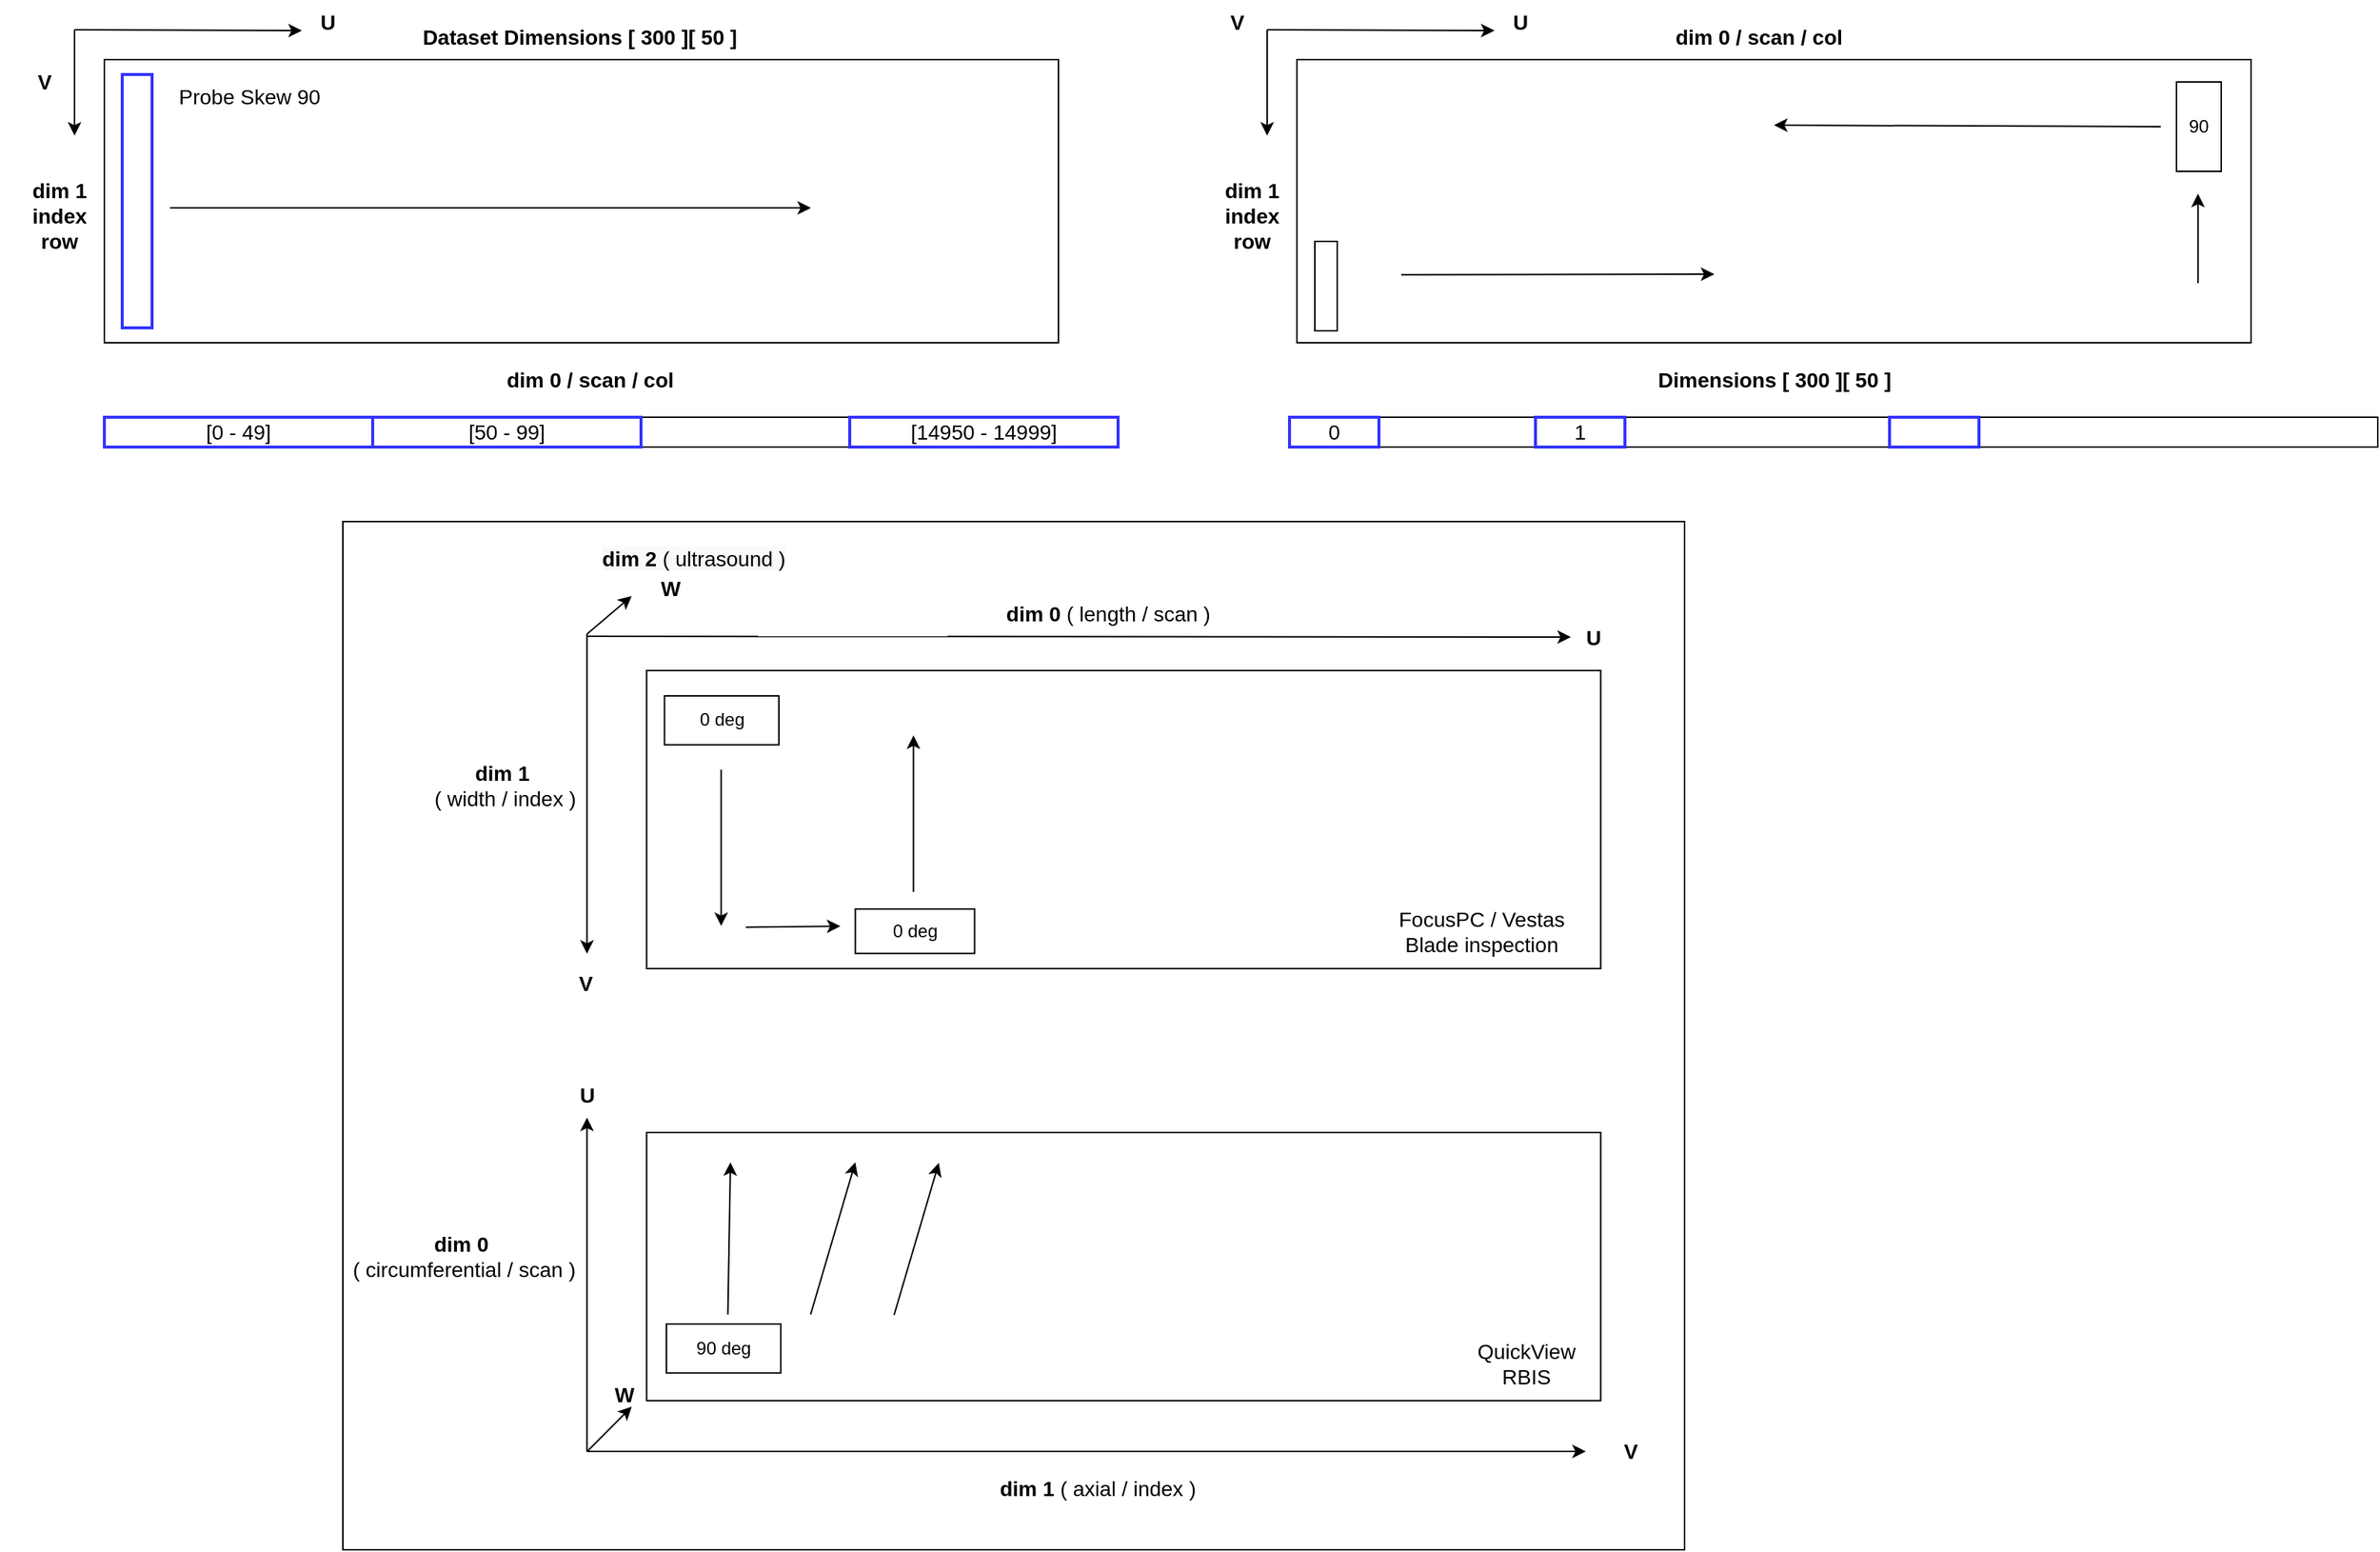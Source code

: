 <mxfile version="20.3.0" type="device"><diagram id="Z7W6f3LXOs32B3YJi0Ec" name="Page-1"><mxGraphModel dx="1550" dy="913" grid="1" gridSize="10" guides="1" tooltips="1" connect="1" arrows="1" fold="1" page="1" pageScale="1" pageWidth="1700" pageHeight="1100" math="0" shadow="0"><root><mxCell id="0"/><mxCell id="1" parent="0"/><mxCell id="Jcf-PoVRPAqvyGNPdBUK-4" value="" style="rounded=0;whiteSpace=wrap;html=1;" vertex="1" parent="1"><mxGeometry x="280" y="390" width="900" height="690" as="geometry"/></mxCell><mxCell id="10gDPeSgeoIRWpnIUm6b-54" value="" style="rounded=0;whiteSpace=wrap;html=1;" parent="1" vertex="1"><mxGeometry x="920" y="80" width="640" height="190" as="geometry"/></mxCell><mxCell id="10gDPeSgeoIRWpnIUm6b-1" value="" style="rounded=0;whiteSpace=wrap;html=1;" parent="1" vertex="1"><mxGeometry x="120" y="80" width="640" height="190" as="geometry"/></mxCell><mxCell id="10gDPeSgeoIRWpnIUm6b-4" value="" style="rounded=0;whiteSpace=wrap;html=1;" parent="1" vertex="1"><mxGeometry x="483.75" y="800" width="640" height="179.92" as="geometry"/></mxCell><mxCell id="10gDPeSgeoIRWpnIUm6b-5" value="dim 1&lt;br&gt;index&lt;br&gt;row" style="text;html=1;strokeColor=none;fillColor=none;align=center;verticalAlign=middle;whiteSpace=wrap;rounded=0;fontStyle=1;fontSize=14;" parent="1" vertex="1"><mxGeometry x="60" y="170" width="60" height="30" as="geometry"/></mxCell><mxCell id="10gDPeSgeoIRWpnIUm6b-8" value="dim 0 / scan / col" style="text;html=1;strokeColor=none;fillColor=none;align=center;verticalAlign=middle;whiteSpace=wrap;rounded=0;fontStyle=1;fontSize=14;" parent="1" vertex="1"><mxGeometry x="381.25" y="280" width="130" height="30" as="geometry"/></mxCell><mxCell id="10gDPeSgeoIRWpnIUm6b-11" value="" style="endArrow=classic;html=1;rounded=0;" parent="1" edge="1"><mxGeometry width="50" height="50" relative="1" as="geometry"><mxPoint x="164" y="179.5" as="sourcePoint"/><mxPoint x="594" y="179.5" as="targetPoint"/></mxGeometry></mxCell><mxCell id="10gDPeSgeoIRWpnIUm6b-12" value="" style="rounded=0;whiteSpace=wrap;html=1;strokeColor=#3333FF;strokeWidth=2;" parent="1" vertex="1"><mxGeometry x="132" y="90" width="20" height="170" as="geometry"/></mxCell><mxCell id="10gDPeSgeoIRWpnIUm6b-13" value="90 deg" style="rounded=0;whiteSpace=wrap;html=1;rotation=0;" parent="1" vertex="1"><mxGeometry x="497.04" y="928.52" width="76.71" height="32.82" as="geometry"/></mxCell><mxCell id="10gDPeSgeoIRWpnIUm6b-14" value="" style="endArrow=classic;html=1;rounded=0;" parent="1" edge="1"><mxGeometry width="50" height="50" relative="1" as="geometry"><mxPoint x="538.25" y="922.11" as="sourcePoint"/><mxPoint x="540" y="820" as="targetPoint"/></mxGeometry></mxCell><mxCell id="10gDPeSgeoIRWpnIUm6b-20" value="U" style="text;html=1;strokeColor=none;fillColor=none;align=center;verticalAlign=middle;whiteSpace=wrap;rounded=0;fontStyle=1;fontSize=14;" parent="1" vertex="1"><mxGeometry x="240" y="40" width="60" height="30" as="geometry"/></mxCell><mxCell id="10gDPeSgeoIRWpnIUm6b-21" value="V" style="text;html=1;strokeColor=none;fillColor=none;align=center;verticalAlign=middle;whiteSpace=wrap;rounded=0;fontStyle=1;fontSize=14;" parent="1" vertex="1"><mxGeometry x="50" y="80" width="60" height="30" as="geometry"/></mxCell><mxCell id="10gDPeSgeoIRWpnIUm6b-57" value="" style="rounded=0;whiteSpace=wrap;html=1;rotation=0;" parent="1" vertex="1"><mxGeometry x="932" y="202" width="15" height="60" as="geometry"/></mxCell><mxCell id="10gDPeSgeoIRWpnIUm6b-58" value="" style="endArrow=classic;html=1;rounded=0;" parent="1" edge="1"><mxGeometry width="50" height="50" relative="1" as="geometry"><mxPoint x="990" y="224.41" as="sourcePoint"/><mxPoint x="1200" y="224" as="targetPoint"/></mxGeometry></mxCell><mxCell id="10gDPeSgeoIRWpnIUm6b-68" value="90" style="rounded=0;whiteSpace=wrap;html=1;rotation=0;" parent="1" vertex="1"><mxGeometry x="1510" y="95" width="30" height="60" as="geometry"/></mxCell><mxCell id="10gDPeSgeoIRWpnIUm6b-69" value="" style="endArrow=classic;html=1;rounded=0;" parent="1" edge="1"><mxGeometry width="50" height="50" relative="1" as="geometry"><mxPoint x="1499.41" y="125" as="sourcePoint"/><mxPoint x="1240" y="124" as="targetPoint"/></mxGeometry></mxCell><mxCell id="10gDPeSgeoIRWpnIUm6b-74" value="" style="endArrow=classic;html=1;rounded=0;fontSize=14;" parent="1" edge="1"><mxGeometry width="50" height="50" relative="1" as="geometry"><mxPoint x="1524.41" y="230" as="sourcePoint"/><mxPoint x="1524.41" y="170" as="targetPoint"/></mxGeometry></mxCell><mxCell id="10gDPeSgeoIRWpnIUm6b-76" value="dim 0 / scan / col" style="text;html=1;strokeColor=none;fillColor=none;align=center;verticalAlign=middle;whiteSpace=wrap;rounded=0;fontStyle=1;fontSize=14;" parent="1" vertex="1"><mxGeometry x="1170" y="50" width="120" height="30" as="geometry"/></mxCell><mxCell id="10gDPeSgeoIRWpnIUm6b-79" value="dim 1&lt;br&gt;index&lt;br&gt;row" style="text;html=1;strokeColor=none;fillColor=none;align=center;verticalAlign=middle;whiteSpace=wrap;rounded=0;fontStyle=1;fontSize=14;" parent="1" vertex="1"><mxGeometry x="860" y="170" width="60" height="30" as="geometry"/></mxCell><mxCell id="10gDPeSgeoIRWpnIUm6b-107" value="" style="endArrow=classic;html=1;rounded=0;" parent="1" edge="1"><mxGeometry width="50" height="50" relative="1" as="geometry"><mxPoint x="100" y="60" as="sourcePoint"/><mxPoint x="252.5" y="60.5" as="targetPoint"/></mxGeometry></mxCell><mxCell id="10gDPeSgeoIRWpnIUm6b-108" value="" style="endArrow=classic;html=1;rounded=0;" parent="1" edge="1"><mxGeometry width="50" height="50" relative="1" as="geometry"><mxPoint x="100" y="60" as="sourcePoint"/><mxPoint x="100" y="131" as="targetPoint"/></mxGeometry></mxCell><mxCell id="10gDPeSgeoIRWpnIUm6b-115" value="U" style="text;html=1;strokeColor=none;fillColor=none;align=center;verticalAlign=middle;whiteSpace=wrap;rounded=0;fontStyle=1;fontSize=14;" parent="1" vertex="1"><mxGeometry x="1040" y="40" width="60" height="30" as="geometry"/></mxCell><mxCell id="10gDPeSgeoIRWpnIUm6b-116" value="V" style="text;html=1;strokeColor=none;fillColor=none;align=center;verticalAlign=middle;whiteSpace=wrap;rounded=0;fontStyle=1;fontSize=14;" parent="1" vertex="1"><mxGeometry x="850" y="40" width="60" height="30" as="geometry"/></mxCell><mxCell id="10gDPeSgeoIRWpnIUm6b-117" value="" style="endArrow=classic;html=1;rounded=0;" parent="1" edge="1"><mxGeometry width="50" height="50" relative="1" as="geometry"><mxPoint x="900" y="60" as="sourcePoint"/><mxPoint x="1052.5" y="60.5" as="targetPoint"/></mxGeometry></mxCell><mxCell id="10gDPeSgeoIRWpnIUm6b-118" value="" style="endArrow=classic;html=1;rounded=0;" parent="1" edge="1"><mxGeometry width="50" height="50" relative="1" as="geometry"><mxPoint x="900" y="60" as="sourcePoint"/><mxPoint x="900" y="131" as="targetPoint"/></mxGeometry></mxCell><mxCell id="10gDPeSgeoIRWpnIUm6b-119" value="U" style="text;html=1;strokeColor=none;fillColor=none;align=center;verticalAlign=middle;whiteSpace=wrap;rounded=0;fontStyle=1;fontSize=14;" parent="1" vertex="1"><mxGeometry x="413.75" y="760" width="60" height="30" as="geometry"/></mxCell><mxCell id="10gDPeSgeoIRWpnIUm6b-120" value="V" style="text;html=1;strokeColor=none;fillColor=none;align=center;verticalAlign=middle;whiteSpace=wrap;rounded=0;fontStyle=1;fontSize=14;" parent="1" vertex="1"><mxGeometry x="1113.75" y="999" width="60" height="30" as="geometry"/></mxCell><mxCell id="10gDPeSgeoIRWpnIUm6b-121" value="" style="endArrow=classic;html=1;rounded=0;entryX=0;entryY=0.5;entryDx=0;entryDy=0;" parent="1" target="10gDPeSgeoIRWpnIUm6b-120" edge="1"><mxGeometry width="50" height="50" relative="1" as="geometry"><mxPoint x="443.75" y="1014" as="sourcePoint"/><mxPoint x="596.25" y="1014.5" as="targetPoint"/></mxGeometry></mxCell><mxCell id="10gDPeSgeoIRWpnIUm6b-122" value="" style="endArrow=classic;html=1;rounded=0;entryX=0.5;entryY=1;entryDx=0;entryDy=0;" parent="1" target="10gDPeSgeoIRWpnIUm6b-119" edge="1"><mxGeometry width="50" height="50" relative="1" as="geometry"><mxPoint x="443.75" y="1014" as="sourcePoint"/><mxPoint x="443.75" y="934" as="targetPoint"/></mxGeometry></mxCell><mxCell id="10gDPeSgeoIRWpnIUm6b-144" value="QuickView RBIS" style="text;html=1;strokeColor=none;fillColor=none;align=center;verticalAlign=middle;whiteSpace=wrap;rounded=0;fontSize=14;" parent="1" vertex="1"><mxGeometry x="1043.75" y="939.92" width="60" height="30" as="geometry"/></mxCell><mxCell id="10gDPeSgeoIRWpnIUm6b-150" value="Dimensions [ 300&amp;nbsp;][ 50 ]" style="text;html=1;strokeColor=none;fillColor=none;align=center;verticalAlign=middle;whiteSpace=wrap;rounded=0;fontStyle=1;fontSize=14;" parent="1" vertex="1"><mxGeometry x="1153.75" y="280" width="172.5" height="30" as="geometry"/></mxCell><mxCell id="10gDPeSgeoIRWpnIUm6b-151" value="Dataset Dimensions [ 300&amp;nbsp;][ 50 ]" style="text;html=1;strokeColor=none;fillColor=none;align=center;verticalAlign=middle;whiteSpace=wrap;rounded=0;fontStyle=1;fontSize=14;" parent="1" vertex="1"><mxGeometry x="323.75" y="50" width="230" height="30" as="geometry"/></mxCell><mxCell id="10gDPeSgeoIRWpnIUm6b-153" value="" style="rounded=0;whiteSpace=wrap;html=1;fontSize=14;" parent="1" vertex="1"><mxGeometry x="915" y="320" width="730" height="20" as="geometry"/></mxCell><mxCell id="10gDPeSgeoIRWpnIUm6b-161" value="" style="rounded=0;whiteSpace=wrap;html=1;fontSize=14;" parent="1" vertex="1"><mxGeometry x="120" y="320" width="680" height="20" as="geometry"/></mxCell><mxCell id="10gDPeSgeoIRWpnIUm6b-163" value="[0 - 49]" style="rounded=0;whiteSpace=wrap;html=1;fontSize=14;strokeColor=#3333FF;strokeWidth=2;" parent="1" vertex="1"><mxGeometry x="120" y="320" width="180" height="20" as="geometry"/></mxCell><mxCell id="10gDPeSgeoIRWpnIUm6b-164" value="[50 - 99]" style="rounded=0;whiteSpace=wrap;html=1;fontSize=14;strokeColor=#3333FF;strokeWidth=2;" parent="1" vertex="1"><mxGeometry x="300" y="320" width="180" height="20" as="geometry"/></mxCell><mxCell id="10gDPeSgeoIRWpnIUm6b-166" value="" style="rounded=0;whiteSpace=wrap;html=1;fontSize=14;fillColor=#FFFFFF;fontColor=#ffffff;strokeColor=#3333FF;strokeWidth=2;" parent="1" vertex="1"><mxGeometry x="1317.5" y="320" width="60" height="20" as="geometry"/></mxCell><mxCell id="10gDPeSgeoIRWpnIUm6b-168" value="Probe Skew 90" style="text;html=1;strokeColor=none;fillColor=none;align=center;verticalAlign=middle;whiteSpace=wrap;rounded=0;strokeWidth=2;fontSize=14;" parent="1" vertex="1"><mxGeometry x="159" y="90" width="117" height="30" as="geometry"/></mxCell><mxCell id="10gDPeSgeoIRWpnIUm6b-169" value="0" style="rounded=0;whiteSpace=wrap;html=1;fontSize=14;strokeColor=#3333FF;strokeWidth=2;" parent="1" vertex="1"><mxGeometry x="915" y="320" width="60" height="20" as="geometry"/></mxCell><mxCell id="10gDPeSgeoIRWpnIUm6b-170" value="1" style="rounded=0;whiteSpace=wrap;html=1;fontSize=14;strokeColor=#3333FF;strokeWidth=2;" parent="1" vertex="1"><mxGeometry x="1080" y="320" width="60" height="20" as="geometry"/></mxCell><mxCell id="10gDPeSgeoIRWpnIUm6b-171" value="[14950 - 14999]" style="rounded=0;whiteSpace=wrap;html=1;fontSize=14;strokeColor=#3333FF;strokeWidth=2;" parent="1" vertex="1"><mxGeometry x="620" y="320" width="180" height="20" as="geometry"/></mxCell><mxCell id="h8_H5Kkscs7iHWfqSAMk-5" value="" style="rounded=0;whiteSpace=wrap;html=1;" parent="1" vertex="1"><mxGeometry x="483.75" y="490" width="640" height="200" as="geometry"/></mxCell><mxCell id="h8_H5Kkscs7iHWfqSAMk-6" value="0 deg" style="rounded=0;whiteSpace=wrap;html=1;rotation=0;" parent="1" vertex="1"><mxGeometry x="495.75" y="507.0" width="76.71" height="32.82" as="geometry"/></mxCell><mxCell id="h8_H5Kkscs7iHWfqSAMk-7" value="" style="endArrow=classic;html=1;rounded=0;" parent="1" edge="1"><mxGeometry width="50" height="50" relative="1" as="geometry"><mxPoint x="533.75" y="556.42" as="sourcePoint"/><mxPoint x="533.75" y="661.42" as="targetPoint"/></mxGeometry></mxCell><mxCell id="h8_H5Kkscs7iHWfqSAMk-8" value="" style="endArrow=classic;html=1;rounded=0;" parent="1" edge="1"><mxGeometry width="50" height="50" relative="1" as="geometry"><mxPoint x="662.75" y="638.5" as="sourcePoint"/><mxPoint x="662.75" y="533.5" as="targetPoint"/></mxGeometry></mxCell><mxCell id="h8_H5Kkscs7iHWfqSAMk-9" value="0 deg" style="rounded=0;whiteSpace=wrap;html=1;rotation=0;" parent="1" vertex="1"><mxGeometry x="623.75" y="650" width="80" height="29.82" as="geometry"/></mxCell><mxCell id="h8_H5Kkscs7iHWfqSAMk-10" value="dim 0 &lt;span style=&quot;font-weight: normal;&quot;&gt;( length / scan )&lt;/span&gt;" style="text;html=1;strokeColor=none;fillColor=none;align=center;verticalAlign=middle;whiteSpace=wrap;rounded=0;fontStyle=1;fontSize=14;" parent="1" vertex="1"><mxGeometry x="691.25" y="437" width="205" height="30" as="geometry"/></mxCell><mxCell id="h8_H5Kkscs7iHWfqSAMk-11" value="" style="endArrow=classic;html=1;rounded=0;" parent="1" edge="1"><mxGeometry width="50" height="50" relative="1" as="geometry"><mxPoint x="550.25" y="662.25" as="sourcePoint"/><mxPoint x="613.75" y="661.5" as="targetPoint"/></mxGeometry></mxCell><mxCell id="h8_H5Kkscs7iHWfqSAMk-12" value="V" style="text;html=1;strokeColor=none;fillColor=none;align=center;verticalAlign=middle;whiteSpace=wrap;rounded=0;fontStyle=1;fontSize=14;" parent="1" vertex="1"><mxGeometry x="412.75" y="685" width="60" height="30" as="geometry"/></mxCell><mxCell id="h8_H5Kkscs7iHWfqSAMk-13" value="U" style="text;html=1;strokeColor=none;fillColor=none;align=center;verticalAlign=middle;whiteSpace=wrap;rounded=0;fontStyle=1;fontSize=14;" parent="1" vertex="1"><mxGeometry x="1103.75" y="452.5" width="30" height="30" as="geometry"/></mxCell><mxCell id="h8_H5Kkscs7iHWfqSAMk-14" value="" style="endArrow=classic;html=1;rounded=0;entryX=0;entryY=0.5;entryDx=0;entryDy=0;" parent="1" target="h8_H5Kkscs7iHWfqSAMk-13" edge="1"><mxGeometry width="50" height="50" relative="1" as="geometry"><mxPoint x="443.75" y="467" as="sourcePoint"/><mxPoint x="596.25" y="467.5" as="targetPoint"/></mxGeometry></mxCell><mxCell id="h8_H5Kkscs7iHWfqSAMk-15" value="" style="endArrow=classic;html=1;rounded=0;" parent="1" edge="1"><mxGeometry width="50" height="50" relative="1" as="geometry"><mxPoint x="443.75" y="465.5" as="sourcePoint"/><mxPoint x="443.75" y="680" as="targetPoint"/></mxGeometry></mxCell><mxCell id="h8_H5Kkscs7iHWfqSAMk-16" value="dim 1&lt;br&gt;&amp;nbsp;&lt;span style=&quot;font-weight: normal;&quot;&gt;( width / index )&lt;/span&gt;" style="text;html=1;strokeColor=none;fillColor=none;align=center;verticalAlign=middle;whiteSpace=wrap;rounded=0;fontStyle=1;fontSize=14;" parent="1" vertex="1"><mxGeometry x="330" y="534.5" width="113.75" height="65.5" as="geometry"/></mxCell><mxCell id="h8_H5Kkscs7iHWfqSAMk-17" value="FocusPC / Vestas Blade inspection" style="text;html=1;strokeColor=none;fillColor=none;align=center;verticalAlign=middle;whiteSpace=wrap;rounded=0;fontSize=14;" parent="1" vertex="1"><mxGeometry x="983.75" y="650" width="120" height="30" as="geometry"/></mxCell><mxCell id="h8_H5Kkscs7iHWfqSAMk-21" value="" style="endArrow=classic;html=1;rounded=0;" parent="1" edge="1"><mxGeometry width="50" height="50" relative="1" as="geometry"><mxPoint x="443.75" y="465.5" as="sourcePoint"/><mxPoint x="473.75" y="440" as="targetPoint"/></mxGeometry></mxCell><mxCell id="h8_H5Kkscs7iHWfqSAMk-22" value="W" style="text;html=1;strokeColor=none;fillColor=none;align=center;verticalAlign=middle;whiteSpace=wrap;rounded=0;fontStyle=1;fontSize=14;" parent="1" vertex="1"><mxGeometry x="470" y="420" width="60" height="30" as="geometry"/></mxCell><mxCell id="h8_H5Kkscs7iHWfqSAMk-23" value="" style="endArrow=classic;html=1;rounded=0;" parent="1" edge="1"><mxGeometry width="50" height="50" relative="1" as="geometry"><mxPoint x="443.75" y="1014.1" as="sourcePoint"/><mxPoint x="473.75" y="984" as="targetPoint"/></mxGeometry></mxCell><mxCell id="h8_H5Kkscs7iHWfqSAMk-24" value="W" style="text;html=1;strokeColor=none;fillColor=none;align=center;verticalAlign=middle;whiteSpace=wrap;rounded=0;fontStyle=1;fontSize=14;" parent="1" vertex="1"><mxGeometry x="438.75" y="960.5" width="60" height="30" as="geometry"/></mxCell><mxCell id="h8_H5Kkscs7iHWfqSAMk-25" value="&lt;span style=&quot;color: rgb(0, 0, 0); font-family: Helvetica; font-size: 14px; font-style: normal; font-variant-ligatures: normal; font-variant-caps: normal; font-weight: 700; letter-spacing: normal; orphans: 2; text-align: center; text-indent: 0px; text-transform: none; widows: 2; word-spacing: 0px; -webkit-text-stroke-width: 0px; background-color: rgb(248, 249, 250); text-decoration-thickness: initial; text-decoration-style: initial; text-decoration-color: initial; float: none; display: inline !important;&quot;&gt;dim 2&lt;span&gt;&amp;nbsp;&lt;/span&gt;&lt;/span&gt;&lt;span style=&quot;color: rgb(0, 0, 0); font-family: Helvetica; font-size: 14px; font-style: normal; font-variant-ligatures: normal; font-variant-caps: normal; letter-spacing: normal; orphans: 2; text-align: center; text-indent: 0px; text-transform: none; widows: 2; word-spacing: 0px; -webkit-text-stroke-width: 0px; background-color: rgb(248, 249, 250); text-decoration-thickness: initial; text-decoration-style: initial; text-decoration-color: initial; font-weight: normal;&quot;&gt;( ultrasound )&lt;/span&gt;" style="text;whiteSpace=wrap;html=1;" parent="1" vertex="1"><mxGeometry x="452" y="400" width="150" height="40" as="geometry"/></mxCell><mxCell id="h8_H5Kkscs7iHWfqSAMk-27" value="dim 0&lt;br&gt;&amp;nbsp;&lt;span style=&quot;font-weight: normal;&quot;&gt;(&amp;nbsp;&lt;/span&gt;&lt;span style=&quot;font-weight: 400;&quot;&gt;circumferential /&amp;nbsp;&lt;/span&gt;&lt;span style=&quot;font-weight: normal;&quot;&gt;scan&lt;/span&gt;&lt;span style=&quot;font-weight: normal;&quot;&gt;&amp;nbsp;)&lt;/span&gt;" style="text;html=1;strokeColor=none;fillColor=none;align=center;verticalAlign=middle;whiteSpace=wrap;rounded=0;fontStyle=1;fontSize=14;" parent="1" vertex="1"><mxGeometry x="280" y="850" width="158.75" height="65.5" as="geometry"/></mxCell><mxCell id="h8_H5Kkscs7iHWfqSAMk-28" value="dim 1&amp;nbsp;&lt;span style=&quot;font-weight: normal;&quot;&gt;( axial / index )&lt;/span&gt;" style="text;html=1;strokeColor=none;fillColor=none;align=center;verticalAlign=middle;whiteSpace=wrap;rounded=0;fontStyle=1;fontSize=14;" parent="1" vertex="1"><mxGeometry x="683.75" y="1024" width="205" height="30" as="geometry"/></mxCell><mxCell id="Jcf-PoVRPAqvyGNPdBUK-1" value="" style="endArrow=classic;html=1;rounded=0;" edge="1" parent="1"><mxGeometry width="50" height="50" relative="1" as="geometry"><mxPoint x="593.75" y="922.11" as="sourcePoint"/><mxPoint x="623.75" y="820" as="targetPoint"/></mxGeometry></mxCell><mxCell id="Jcf-PoVRPAqvyGNPdBUK-3" value="" style="endArrow=classic;html=1;rounded=0;" edge="1" parent="1"><mxGeometry width="50" height="50" relative="1" as="geometry"><mxPoint x="649.75" y="922.52" as="sourcePoint"/><mxPoint x="679.75" y="820.41" as="targetPoint"/></mxGeometry></mxCell></root></mxGraphModel></diagram></mxfile>